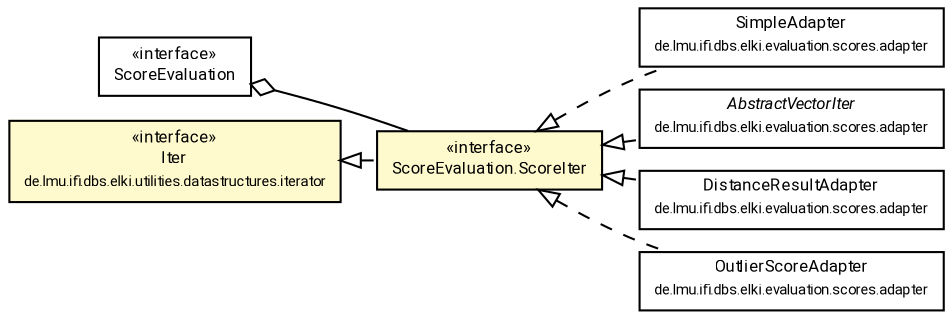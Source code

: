 #!/usr/local/bin/dot
#
# Class diagram 
# Generated by UMLGraph version R5_7_2-60-g0e99a6 (http://www.spinellis.gr/umlgraph/)
#

digraph G {
	graph [fontnames="svg"]
	edge [fontname="Roboto",fontsize=7,labelfontname="Roboto",labelfontsize=7,color="black"];
	node [fontname="Roboto",fontcolor="black",fontsize=8,shape=plaintext,margin=0,width=0,height=0];
	nodesep=0.15;
	ranksep=0.25;
	rankdir=LR;
	// de.lmu.ifi.dbs.elki.evaluation.scores.ScoreEvaluation
	c9151012 [label=<<table title="de.lmu.ifi.dbs.elki.evaluation.scores.ScoreEvaluation" border="0" cellborder="1" cellspacing="0" cellpadding="2" href="ScoreEvaluation.html" target="_parent">
		<tr><td><table border="0" cellspacing="0" cellpadding="1">
		<tr><td align="center" balign="center"> &#171;interface&#187; </td></tr>
		<tr><td align="center" balign="center"> <font face="Roboto">ScoreEvaluation</font> </td></tr>
		</table></td></tr>
		</table>>, URL="ScoreEvaluation.html"];
	// de.lmu.ifi.dbs.elki.evaluation.scores.ScoreEvaluation.ScoreIter
	c9151013 [label=<<table title="de.lmu.ifi.dbs.elki.evaluation.scores.ScoreEvaluation.ScoreIter" border="0" cellborder="1" cellspacing="0" cellpadding="2" bgcolor="lemonChiffon" href="ScoreEvaluation.ScoreIter.html" target="_parent">
		<tr><td><table border="0" cellspacing="0" cellpadding="1">
		<tr><td align="center" balign="center"> &#171;interface&#187; </td></tr>
		<tr><td align="center" balign="center"> <font face="Roboto">ScoreEvaluation.ScoreIter</font> </td></tr>
		</table></td></tr>
		</table>>, URL="ScoreEvaluation.ScoreIter.html"];
	// de.lmu.ifi.dbs.elki.evaluation.scores.adapter.SimpleAdapter
	c9151015 [label=<<table title="de.lmu.ifi.dbs.elki.evaluation.scores.adapter.SimpleAdapter" border="0" cellborder="1" cellspacing="0" cellpadding="2" href="adapter/SimpleAdapter.html" target="_parent">
		<tr><td><table border="0" cellspacing="0" cellpadding="1">
		<tr><td align="center" balign="center"> <font face="Roboto">SimpleAdapter</font> </td></tr>
		<tr><td align="center" balign="center"> <font face="Roboto" point-size="7.0">de.lmu.ifi.dbs.elki.evaluation.scores.adapter</font> </td></tr>
		</table></td></tr>
		</table>>, URL="adapter/SimpleAdapter.html"];
	// de.lmu.ifi.dbs.elki.evaluation.scores.adapter.AbstractVectorIter
	c9151024 [label=<<table title="de.lmu.ifi.dbs.elki.evaluation.scores.adapter.AbstractVectorIter" border="0" cellborder="1" cellspacing="0" cellpadding="2" href="adapter/AbstractVectorIter.html" target="_parent">
		<tr><td><table border="0" cellspacing="0" cellpadding="1">
		<tr><td align="center" balign="center"> <font face="Roboto"><i>AbstractVectorIter</i></font> </td></tr>
		<tr><td align="center" balign="center"> <font face="Roboto" point-size="7.0">de.lmu.ifi.dbs.elki.evaluation.scores.adapter</font> </td></tr>
		</table></td></tr>
		</table>>, URL="adapter/AbstractVectorIter.html"];
	// de.lmu.ifi.dbs.elki.evaluation.scores.adapter.DistanceResultAdapter
	c9151025 [label=<<table title="de.lmu.ifi.dbs.elki.evaluation.scores.adapter.DistanceResultAdapter" border="0" cellborder="1" cellspacing="0" cellpadding="2" href="adapter/DistanceResultAdapter.html" target="_parent">
		<tr><td><table border="0" cellspacing="0" cellpadding="1">
		<tr><td align="center" balign="center"> <font face="Roboto">DistanceResultAdapter</font> </td></tr>
		<tr><td align="center" balign="center"> <font face="Roboto" point-size="7.0">de.lmu.ifi.dbs.elki.evaluation.scores.adapter</font> </td></tr>
		</table></td></tr>
		</table>>, URL="adapter/DistanceResultAdapter.html"];
	// de.lmu.ifi.dbs.elki.utilities.datastructures.iterator.Iter
	c9151996 [label=<<table title="de.lmu.ifi.dbs.elki.utilities.datastructures.iterator.Iter" border="0" cellborder="1" cellspacing="0" cellpadding="2" bgcolor="LemonChiffon" href="../../utilities/datastructures/iterator/Iter.html" target="_parent">
		<tr><td><table border="0" cellspacing="0" cellpadding="1">
		<tr><td align="center" balign="center"> &#171;interface&#187; </td></tr>
		<tr><td align="center" balign="center"> <font face="Roboto">Iter</font> </td></tr>
		<tr><td align="center" balign="center"> <font face="Roboto" point-size="7.0">de.lmu.ifi.dbs.elki.utilities.datastructures.iterator</font> </td></tr>
		</table></td></tr>
		</table>>, URL="../../utilities/datastructures/iterator/Iter.html"];
	// de.lmu.ifi.dbs.elki.evaluation.scores.adapter.OutlierScoreAdapter
	c9152863 [label=<<table title="de.lmu.ifi.dbs.elki.evaluation.scores.adapter.OutlierScoreAdapter" border="0" cellborder="1" cellspacing="0" cellpadding="2" href="adapter/OutlierScoreAdapter.html" target="_parent">
		<tr><td><table border="0" cellspacing="0" cellpadding="1">
		<tr><td align="center" balign="center"> <font face="Roboto">OutlierScoreAdapter</font> </td></tr>
		<tr><td align="center" balign="center"> <font face="Roboto" point-size="7.0">de.lmu.ifi.dbs.elki.evaluation.scores.adapter</font> </td></tr>
		</table></td></tr>
		</table>>, URL="adapter/OutlierScoreAdapter.html"];
	// de.lmu.ifi.dbs.elki.evaluation.scores.ScoreEvaluation has de.lmu.ifi.dbs.elki.evaluation.scores.ScoreEvaluation.ScoreIter
	c9151012 -> c9151013 [arrowhead=none,arrowtail=ediamond,dir=back,weight=4];
	// de.lmu.ifi.dbs.elki.evaluation.scores.ScoreEvaluation.ScoreIter implements de.lmu.ifi.dbs.elki.utilities.datastructures.iterator.Iter
	c9151996 -> c9151013 [arrowtail=empty,style=dashed,dir=back,weight=9];
	// de.lmu.ifi.dbs.elki.evaluation.scores.adapter.SimpleAdapter implements de.lmu.ifi.dbs.elki.evaluation.scores.ScoreEvaluation.ScoreIter
	c9151013 -> c9151015 [arrowtail=empty,style=dashed,dir=back,weight=9];
	// de.lmu.ifi.dbs.elki.evaluation.scores.adapter.AbstractVectorIter implements de.lmu.ifi.dbs.elki.evaluation.scores.ScoreEvaluation.ScoreIter
	c9151013 -> c9151024 [arrowtail=empty,style=dashed,dir=back,weight=9];
	// de.lmu.ifi.dbs.elki.evaluation.scores.adapter.DistanceResultAdapter implements de.lmu.ifi.dbs.elki.evaluation.scores.ScoreEvaluation.ScoreIter
	c9151013 -> c9151025 [arrowtail=empty,style=dashed,dir=back,weight=9];
	// de.lmu.ifi.dbs.elki.evaluation.scores.adapter.OutlierScoreAdapter implements de.lmu.ifi.dbs.elki.evaluation.scores.ScoreEvaluation.ScoreIter
	c9151013 -> c9152863 [arrowtail=empty,style=dashed,dir=back,weight=9];
}

